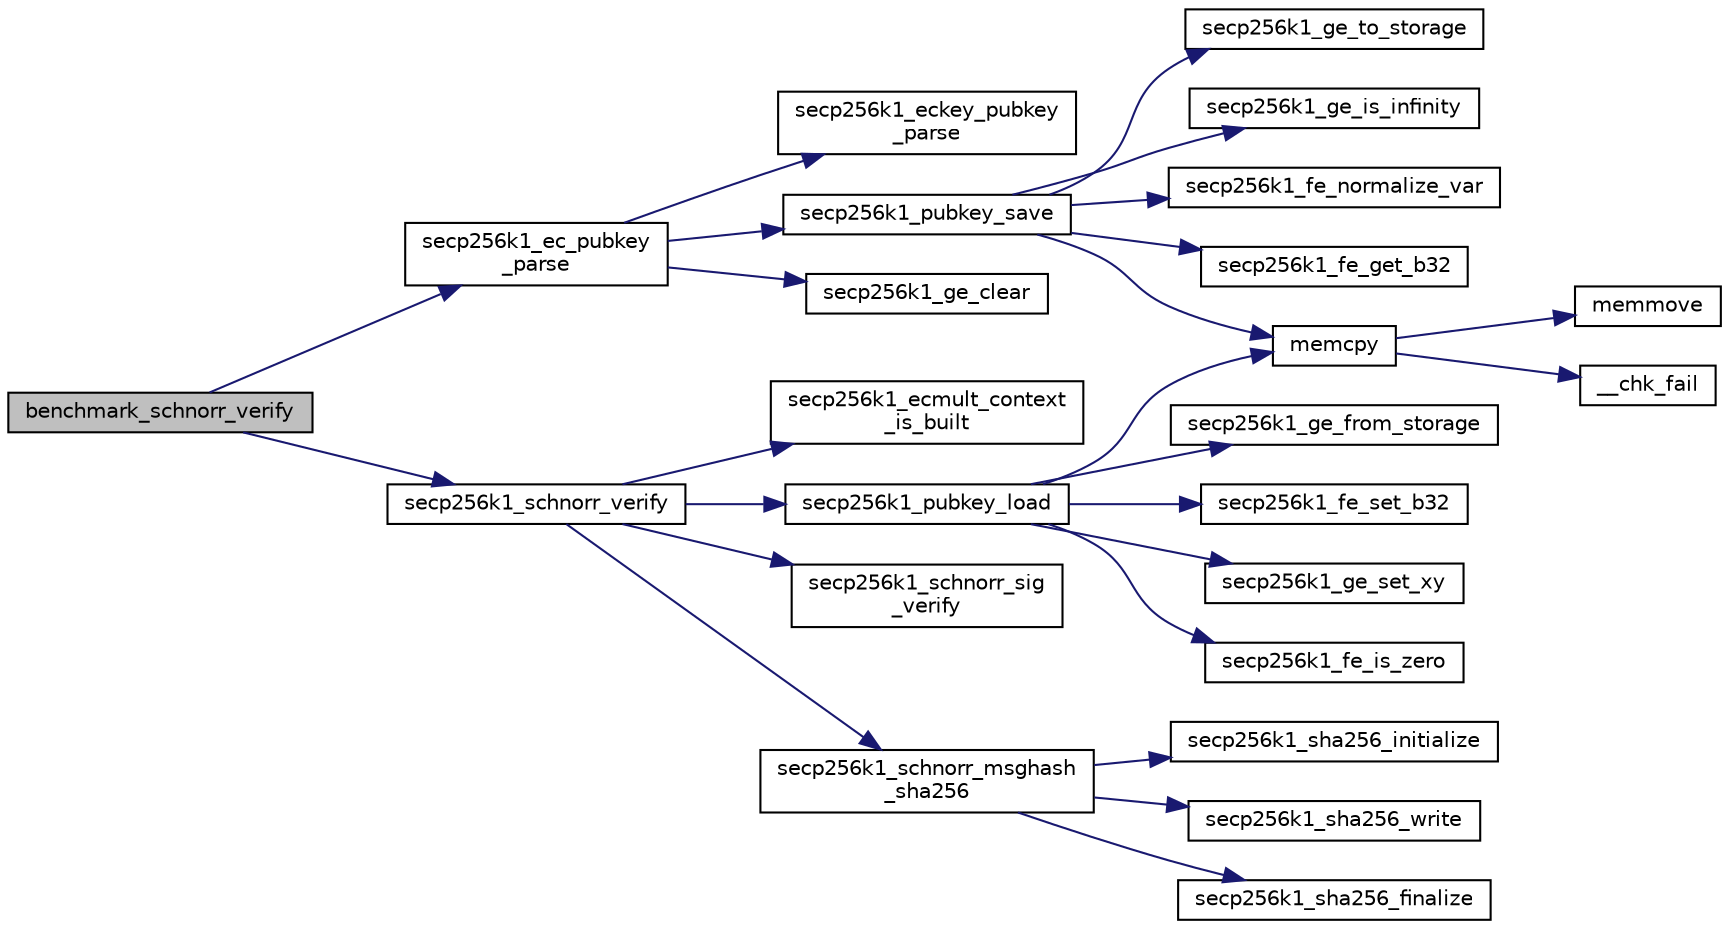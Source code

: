 digraph "benchmark_schnorr_verify"
{
  edge [fontname="Helvetica",fontsize="10",labelfontname="Helvetica",labelfontsize="10"];
  node [fontname="Helvetica",fontsize="10",shape=record];
  rankdir="LR";
  Node31 [label="benchmark_schnorr_verify",height=0.2,width=0.4,color="black", fillcolor="grey75", style="filled", fontcolor="black"];
  Node31 -> Node32 [color="midnightblue",fontsize="10",style="solid",fontname="Helvetica"];
  Node32 [label="secp256k1_ec_pubkey\l_parse",height=0.2,width=0.4,color="black", fillcolor="white", style="filled",URL="$d7/dd3/secp256k1_8h.html#a4e5dc8952c9a7e791376505ef2023ca1",tooltip="Parse a variable-length public key into the pubkey object. "];
  Node32 -> Node33 [color="midnightblue",fontsize="10",style="solid",fontname="Helvetica"];
  Node33 [label="secp256k1_eckey_pubkey\l_parse",height=0.2,width=0.4,color="black", fillcolor="white", style="filled",URL="$da/dff/eckey_8h.html#ae0cdb1eef2dc770d70aac0ad50a35e9a"];
  Node32 -> Node34 [color="midnightblue",fontsize="10",style="solid",fontname="Helvetica"];
  Node34 [label="secp256k1_pubkey_save",height=0.2,width=0.4,color="black", fillcolor="white", style="filled",URL="$d1/d8c/secp256k1_8c.html#aa061c9c5c861017bef990e5c4653e0f4"];
  Node34 -> Node35 [color="midnightblue",fontsize="10",style="solid",fontname="Helvetica"];
  Node35 [label="secp256k1_ge_to_storage",height=0.2,width=0.4,color="black", fillcolor="white", style="filled",URL="$d9/dd1/group_8h.html#ad6499ae629f998e50d8614869ee3c67f",tooltip="Convert a group element to the storage type. "];
  Node34 -> Node36 [color="midnightblue",fontsize="10",style="solid",fontname="Helvetica"];
  Node36 [label="memcpy",height=0.2,width=0.4,color="black", fillcolor="white", style="filled",URL="$d5/d9f/glibc__compat_8cpp.html#a0f46826ab0466591e136db24394923cf"];
  Node36 -> Node37 [color="midnightblue",fontsize="10",style="solid",fontname="Helvetica"];
  Node37 [label="memmove",height=0.2,width=0.4,color="black", fillcolor="white", style="filled",URL="$d5/d9f/glibc__compat_8cpp.html#a9778d49e9029dd75bc53ecbbf9f5e9a1"];
  Node36 -> Node38 [color="midnightblue",fontsize="10",style="solid",fontname="Helvetica"];
  Node38 [label="__chk_fail",height=0.2,width=0.4,color="black", fillcolor="white", style="filled",URL="$d5/d9f/glibc__compat_8cpp.html#a424ac71631da5ada2976630ff67051d1"];
  Node34 -> Node39 [color="midnightblue",fontsize="10",style="solid",fontname="Helvetica"];
  Node39 [label="secp256k1_ge_is_infinity",height=0.2,width=0.4,color="black", fillcolor="white", style="filled",URL="$d9/dd1/group_8h.html#ac83592db46af97faf7ba9b9a39a1f6ff",tooltip="Check whether a group element is the point at infinity. "];
  Node34 -> Node40 [color="midnightblue",fontsize="10",style="solid",fontname="Helvetica"];
  Node40 [label="secp256k1_fe_normalize_var",height=0.2,width=0.4,color="black", fillcolor="white", style="filled",URL="$d5/d5a/field_8h.html#a2d45c987537eadb2923c93aa3af9db71",tooltip="Normalize a field element, without constant-time guarantee. "];
  Node34 -> Node41 [color="midnightblue",fontsize="10",style="solid",fontname="Helvetica"];
  Node41 [label="secp256k1_fe_get_b32",height=0.2,width=0.4,color="black", fillcolor="white", style="filled",URL="$d5/d5a/field_8h.html#abb1017649be14b9ac1823be3c573e542",tooltip="Convert a field element to a 32-byte big endian value. "];
  Node32 -> Node42 [color="midnightblue",fontsize="10",style="solid",fontname="Helvetica"];
  Node42 [label="secp256k1_ge_clear",height=0.2,width=0.4,color="black", fillcolor="white", style="filled",URL="$d9/dd1/group_8h.html#a34793cf48794f089bb28597d1a9f23b2",tooltip="Clear a secp256k1_ge to prevent leaking sensitive information. "];
  Node31 -> Node43 [color="midnightblue",fontsize="10",style="solid",fontname="Helvetica"];
  Node43 [label="secp256k1_schnorr_verify",height=0.2,width=0.4,color="black", fillcolor="white", style="filled",URL="$d3/df6/secp256k1__schnorr_8h.html#ab9bcde80df113d29823401a460ea9bcc",tooltip="Verify a signature created by secp256k1_schnorr_sign. "];
  Node43 -> Node44 [color="midnightblue",fontsize="10",style="solid",fontname="Helvetica"];
  Node44 [label="secp256k1_ecmult_context\l_is_built",height=0.2,width=0.4,color="black", fillcolor="white", style="filled",URL="$d2/d94/ecmult_8h.html#aa4f6f213989d3ec35850c40c8f1b313b"];
  Node43 -> Node45 [color="midnightblue",fontsize="10",style="solid",fontname="Helvetica"];
  Node45 [label="secp256k1_pubkey_load",height=0.2,width=0.4,color="black", fillcolor="white", style="filled",URL="$d1/d8c/secp256k1_8c.html#a9966ec041e71010d1593ae2211ffb843"];
  Node45 -> Node36 [color="midnightblue",fontsize="10",style="solid",fontname="Helvetica"];
  Node45 -> Node46 [color="midnightblue",fontsize="10",style="solid",fontname="Helvetica"];
  Node46 [label="secp256k1_ge_from_storage",height=0.2,width=0.4,color="black", fillcolor="white", style="filled",URL="$d9/dd1/group_8h.html#a8c1e7f328284d9ba56404bb8d99bf765",tooltip="Convert a group element back from the storage type. "];
  Node45 -> Node47 [color="midnightblue",fontsize="10",style="solid",fontname="Helvetica"];
  Node47 [label="secp256k1_fe_set_b32",height=0.2,width=0.4,color="black", fillcolor="white", style="filled",URL="$d5/d5a/field_8h.html#a5c86a65052e3b135919c00fe2233a43d",tooltip="Set a field element equal to 32-byte big endian value. "];
  Node45 -> Node48 [color="midnightblue",fontsize="10",style="solid",fontname="Helvetica"];
  Node48 [label="secp256k1_ge_set_xy",height=0.2,width=0.4,color="black", fillcolor="white", style="filled",URL="$d9/dd1/group_8h.html#a34ab3d1a9a0a7ff0ed1cedff9db5f73c",tooltip="Set a group element equal to the point with given X and Y coordinates. "];
  Node45 -> Node49 [color="midnightblue",fontsize="10",style="solid",fontname="Helvetica"];
  Node49 [label="secp256k1_fe_is_zero",height=0.2,width=0.4,color="black", fillcolor="white", style="filled",URL="$d5/d5a/field_8h.html#a619ec4805df6cc54d70e6682ceebd098",tooltip="Verify whether a field element is zero. "];
  Node43 -> Node50 [color="midnightblue",fontsize="10",style="solid",fontname="Helvetica"];
  Node50 [label="secp256k1_schnorr_sig\l_verify",height=0.2,width=0.4,color="black", fillcolor="white", style="filled",URL="$d6/d84/schnorr_8h.html#ad8ac32b20746524ea3b97ab609117daa"];
  Node43 -> Node51 [color="midnightblue",fontsize="10",style="solid",fontname="Helvetica"];
  Node51 [label="secp256k1_schnorr_msghash\l_sha256",height=0.2,width=0.4,color="black", fillcolor="white", style="filled",URL="$d9/dab/schnorr_2main__impl_8h.html#aceb4e15773d1a0ef0bd3b13e7339a199"];
  Node51 -> Node52 [color="midnightblue",fontsize="10",style="solid",fontname="Helvetica"];
  Node52 [label="secp256k1_sha256_initialize",height=0.2,width=0.4,color="black", fillcolor="white", style="filled",URL="$d7/dd7/secp256k1_2src_2hash_8h.html#abcb6a95ed605c2bfb19eda1ced4a8f7e"];
  Node51 -> Node53 [color="midnightblue",fontsize="10",style="solid",fontname="Helvetica"];
  Node53 [label="secp256k1_sha256_write",height=0.2,width=0.4,color="black", fillcolor="white", style="filled",URL="$d7/dd7/secp256k1_2src_2hash_8h.html#adfccd8d918a52e1cec42ea89a4c3f8ab"];
  Node51 -> Node54 [color="midnightblue",fontsize="10",style="solid",fontname="Helvetica"];
  Node54 [label="secp256k1_sha256_finalize",height=0.2,width=0.4,color="black", fillcolor="white", style="filled",URL="$d7/dd7/secp256k1_2src_2hash_8h.html#ab88a555e2b13d6d06e20a6a459abae08"];
}
